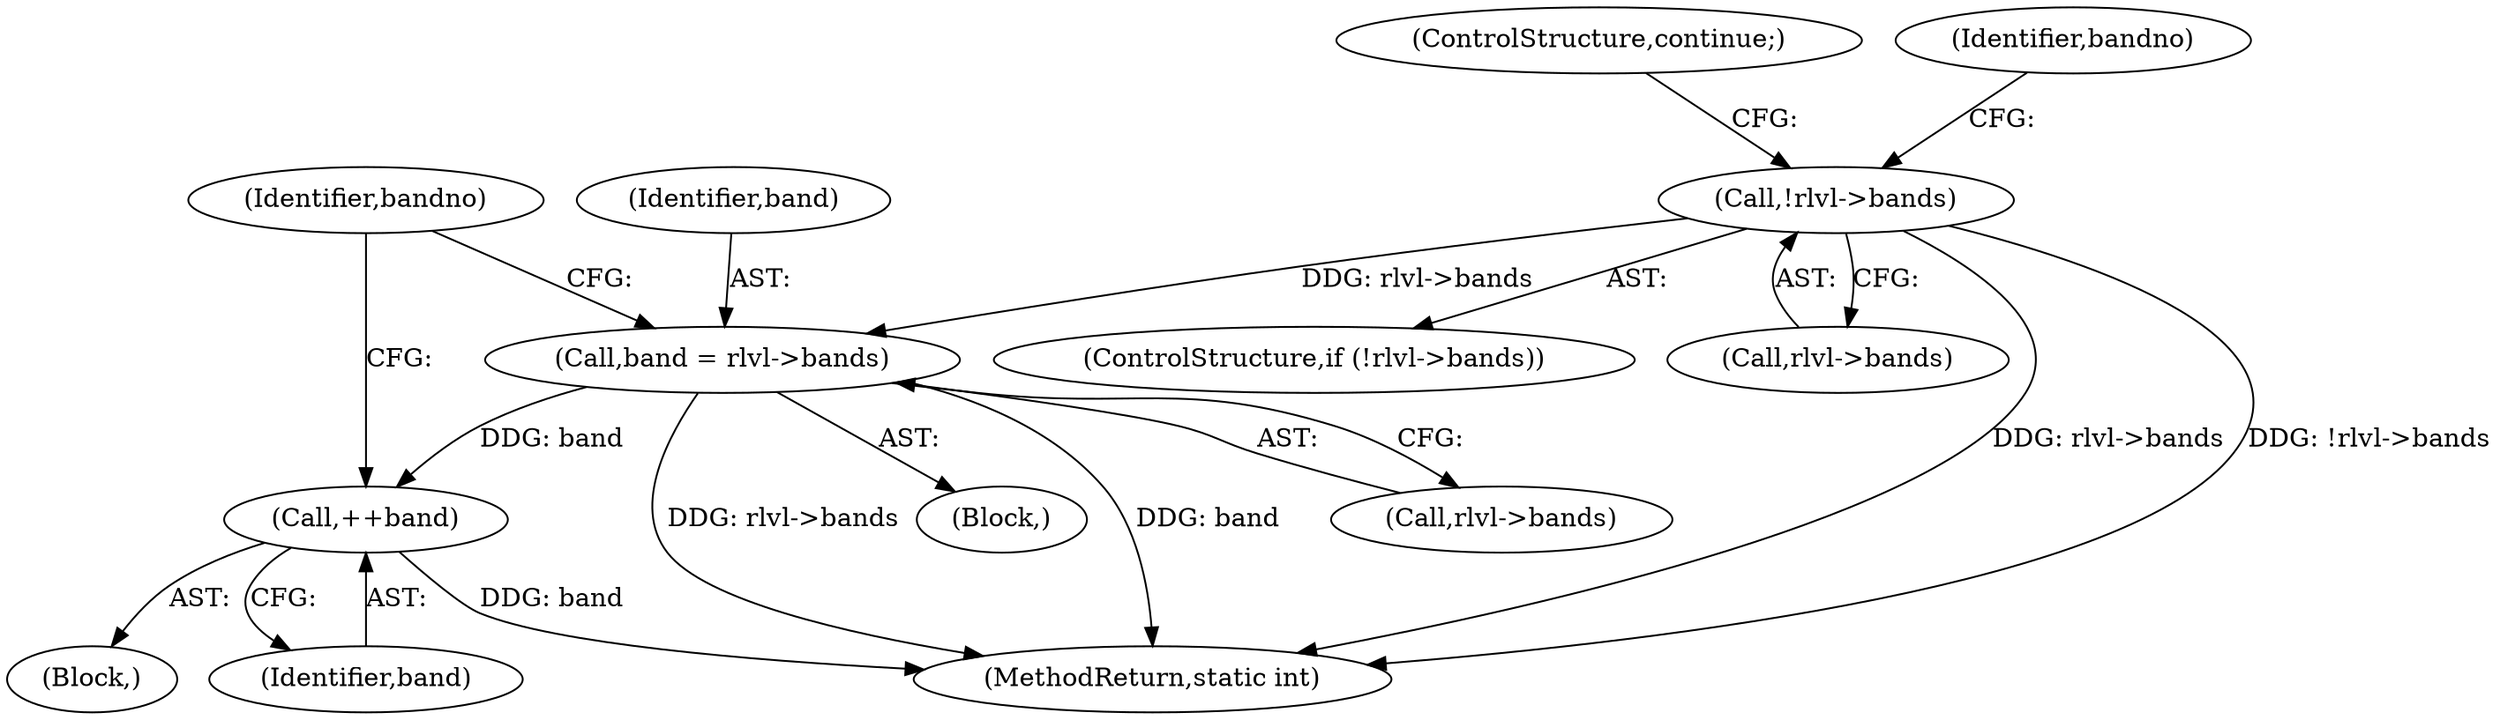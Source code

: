 digraph "0_jasper_dee11ec440d7908d1daf69f40a3324b27cf213ba@pointer" {
"1000198" [label="(Call,band = rlvl->bands)"];
"1000187" [label="(Call,!rlvl->bands)"];
"1000211" [label="(Call,++band)"];
"1000187" [label="(Call,!rlvl->bands)"];
"1000192" [label="(ControlStructure,continue;)"];
"1000211" [label="(Call,++band)"];
"1000200" [label="(Call,rlvl->bands)"];
"1000204" [label="(Identifier,bandno)"];
"1000196" [label="(Identifier,bandno)"];
"1000186" [label="(ControlStructure,if (!rlvl->bands))"];
"1000208" [label="(Block,)"];
"1000188" [label="(Call,rlvl->bands)"];
"1000194" [label="(Block,)"];
"1000199" [label="(Identifier,band)"];
"1000212" [label="(Identifier,band)"];
"1000198" [label="(Call,band = rlvl->bands)"];
"1000699" [label="(MethodReturn,static int)"];
"1000198" -> "1000194"  [label="AST: "];
"1000198" -> "1000200"  [label="CFG: "];
"1000199" -> "1000198"  [label="AST: "];
"1000200" -> "1000198"  [label="AST: "];
"1000204" -> "1000198"  [label="CFG: "];
"1000198" -> "1000699"  [label="DDG: rlvl->bands"];
"1000198" -> "1000699"  [label="DDG: band"];
"1000187" -> "1000198"  [label="DDG: rlvl->bands"];
"1000198" -> "1000211"  [label="DDG: band"];
"1000187" -> "1000186"  [label="AST: "];
"1000187" -> "1000188"  [label="CFG: "];
"1000188" -> "1000187"  [label="AST: "];
"1000192" -> "1000187"  [label="CFG: "];
"1000196" -> "1000187"  [label="CFG: "];
"1000187" -> "1000699"  [label="DDG: rlvl->bands"];
"1000187" -> "1000699"  [label="DDG: !rlvl->bands"];
"1000211" -> "1000208"  [label="AST: "];
"1000211" -> "1000212"  [label="CFG: "];
"1000212" -> "1000211"  [label="AST: "];
"1000204" -> "1000211"  [label="CFG: "];
"1000211" -> "1000699"  [label="DDG: band"];
}
